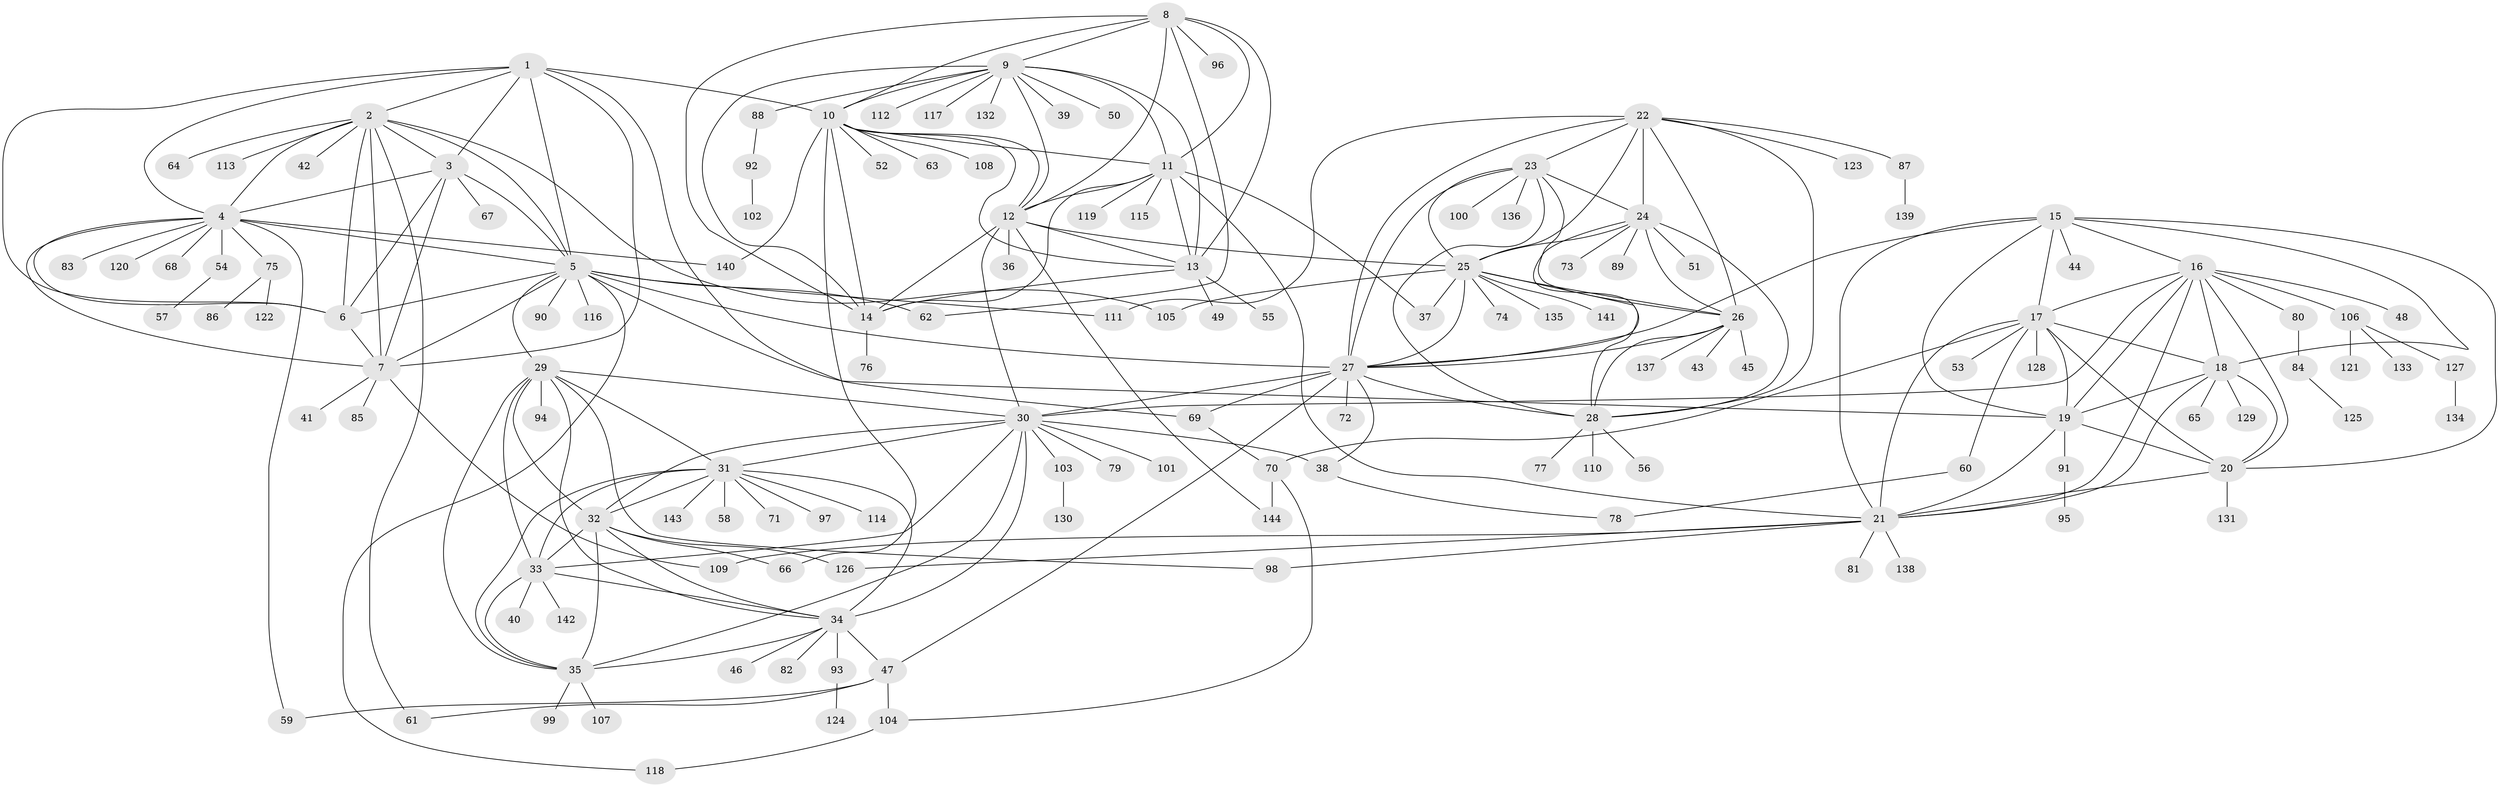 // Generated by graph-tools (version 1.1) at 2025/37/03/09/25 02:37:27]
// undirected, 144 vertices, 243 edges
graph export_dot {
graph [start="1"]
  node [color=gray90,style=filled];
  1;
  2;
  3;
  4;
  5;
  6;
  7;
  8;
  9;
  10;
  11;
  12;
  13;
  14;
  15;
  16;
  17;
  18;
  19;
  20;
  21;
  22;
  23;
  24;
  25;
  26;
  27;
  28;
  29;
  30;
  31;
  32;
  33;
  34;
  35;
  36;
  37;
  38;
  39;
  40;
  41;
  42;
  43;
  44;
  45;
  46;
  47;
  48;
  49;
  50;
  51;
  52;
  53;
  54;
  55;
  56;
  57;
  58;
  59;
  60;
  61;
  62;
  63;
  64;
  65;
  66;
  67;
  68;
  69;
  70;
  71;
  72;
  73;
  74;
  75;
  76;
  77;
  78;
  79;
  80;
  81;
  82;
  83;
  84;
  85;
  86;
  87;
  88;
  89;
  90;
  91;
  92;
  93;
  94;
  95;
  96;
  97;
  98;
  99;
  100;
  101;
  102;
  103;
  104;
  105;
  106;
  107;
  108;
  109;
  110;
  111;
  112;
  113;
  114;
  115;
  116;
  117;
  118;
  119;
  120;
  121;
  122;
  123;
  124;
  125;
  126;
  127;
  128;
  129;
  130;
  131;
  132;
  133;
  134;
  135;
  136;
  137;
  138;
  139;
  140;
  141;
  142;
  143;
  144;
  1 -- 2;
  1 -- 3;
  1 -- 4;
  1 -- 5;
  1 -- 6;
  1 -- 7;
  1 -- 10;
  1 -- 69;
  2 -- 3;
  2 -- 4;
  2 -- 5;
  2 -- 6;
  2 -- 7;
  2 -- 42;
  2 -- 61;
  2 -- 64;
  2 -- 105;
  2 -- 113;
  3 -- 4;
  3 -- 5;
  3 -- 6;
  3 -- 7;
  3 -- 67;
  4 -- 5;
  4 -- 6;
  4 -- 7;
  4 -- 54;
  4 -- 59;
  4 -- 68;
  4 -- 75;
  4 -- 83;
  4 -- 120;
  4 -- 140;
  5 -- 6;
  5 -- 7;
  5 -- 19;
  5 -- 27;
  5 -- 29;
  5 -- 62;
  5 -- 90;
  5 -- 111;
  5 -- 116;
  5 -- 118;
  6 -- 7;
  7 -- 41;
  7 -- 85;
  7 -- 109;
  8 -- 9;
  8 -- 10;
  8 -- 11;
  8 -- 12;
  8 -- 13;
  8 -- 14;
  8 -- 62;
  8 -- 96;
  9 -- 10;
  9 -- 11;
  9 -- 12;
  9 -- 13;
  9 -- 14;
  9 -- 39;
  9 -- 50;
  9 -- 88;
  9 -- 112;
  9 -- 117;
  9 -- 132;
  10 -- 11;
  10 -- 12;
  10 -- 13;
  10 -- 14;
  10 -- 52;
  10 -- 63;
  10 -- 66;
  10 -- 108;
  10 -- 140;
  11 -- 12;
  11 -- 13;
  11 -- 14;
  11 -- 21;
  11 -- 37;
  11 -- 115;
  11 -- 119;
  12 -- 13;
  12 -- 14;
  12 -- 25;
  12 -- 30;
  12 -- 36;
  12 -- 144;
  13 -- 14;
  13 -- 49;
  13 -- 55;
  14 -- 76;
  15 -- 16;
  15 -- 17;
  15 -- 18;
  15 -- 19;
  15 -- 20;
  15 -- 21;
  15 -- 27;
  15 -- 44;
  16 -- 17;
  16 -- 18;
  16 -- 19;
  16 -- 20;
  16 -- 21;
  16 -- 30;
  16 -- 48;
  16 -- 80;
  16 -- 106;
  17 -- 18;
  17 -- 19;
  17 -- 20;
  17 -- 21;
  17 -- 53;
  17 -- 60;
  17 -- 70;
  17 -- 128;
  18 -- 19;
  18 -- 20;
  18 -- 21;
  18 -- 65;
  18 -- 129;
  19 -- 20;
  19 -- 21;
  19 -- 91;
  20 -- 21;
  20 -- 131;
  21 -- 81;
  21 -- 98;
  21 -- 109;
  21 -- 126;
  21 -- 138;
  22 -- 23;
  22 -- 24;
  22 -- 25;
  22 -- 26;
  22 -- 27;
  22 -- 28;
  22 -- 87;
  22 -- 111;
  22 -- 123;
  23 -- 24;
  23 -- 25;
  23 -- 26;
  23 -- 27;
  23 -- 28;
  23 -- 100;
  23 -- 136;
  24 -- 25;
  24 -- 26;
  24 -- 27;
  24 -- 28;
  24 -- 51;
  24 -- 73;
  24 -- 89;
  25 -- 26;
  25 -- 27;
  25 -- 28;
  25 -- 37;
  25 -- 74;
  25 -- 105;
  25 -- 135;
  25 -- 141;
  26 -- 27;
  26 -- 28;
  26 -- 43;
  26 -- 45;
  26 -- 137;
  27 -- 28;
  27 -- 30;
  27 -- 38;
  27 -- 47;
  27 -- 69;
  27 -- 72;
  28 -- 56;
  28 -- 77;
  28 -- 110;
  29 -- 30;
  29 -- 31;
  29 -- 32;
  29 -- 33;
  29 -- 34;
  29 -- 35;
  29 -- 94;
  29 -- 98;
  30 -- 31;
  30 -- 32;
  30 -- 33;
  30 -- 34;
  30 -- 35;
  30 -- 38;
  30 -- 79;
  30 -- 101;
  30 -- 103;
  31 -- 32;
  31 -- 33;
  31 -- 34;
  31 -- 35;
  31 -- 58;
  31 -- 71;
  31 -- 97;
  31 -- 114;
  31 -- 143;
  32 -- 33;
  32 -- 34;
  32 -- 35;
  32 -- 66;
  32 -- 126;
  33 -- 34;
  33 -- 35;
  33 -- 40;
  33 -- 142;
  34 -- 35;
  34 -- 46;
  34 -- 47;
  34 -- 82;
  34 -- 93;
  35 -- 99;
  35 -- 107;
  38 -- 78;
  47 -- 59;
  47 -- 61;
  47 -- 104;
  54 -- 57;
  60 -- 78;
  69 -- 70;
  70 -- 104;
  70 -- 144;
  75 -- 86;
  75 -- 122;
  80 -- 84;
  84 -- 125;
  87 -- 139;
  88 -- 92;
  91 -- 95;
  92 -- 102;
  93 -- 124;
  103 -- 130;
  104 -- 118;
  106 -- 121;
  106 -- 127;
  106 -- 133;
  127 -- 134;
}
